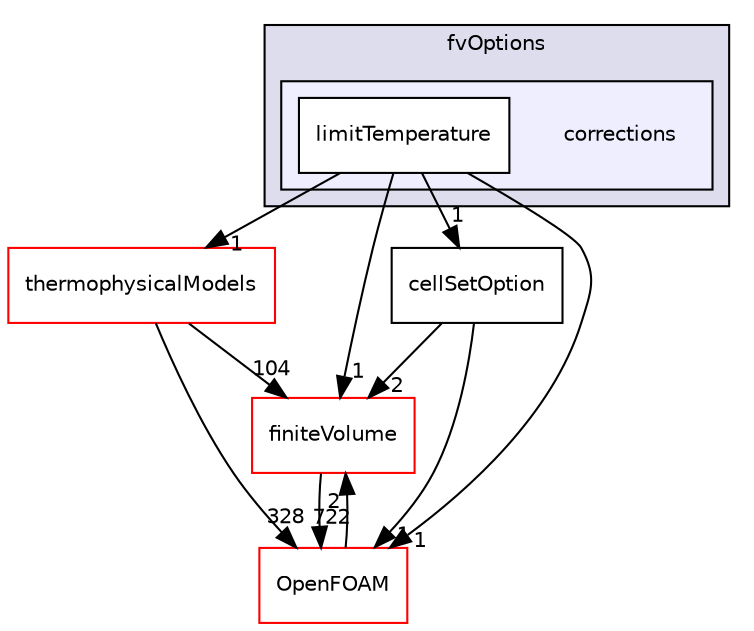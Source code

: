 digraph "src/fvOptions/corrections" {
  bgcolor=transparent;
  compound=true
  node [ fontsize="10", fontname="Helvetica"];
  edge [ labelfontsize="10", labelfontname="Helvetica"];
  subgraph clusterdir_3feeed9f14097927738cfbd9bcefd859 {
    graph [ bgcolor="#ddddee", pencolor="black", label="fvOptions" fontname="Helvetica", fontsize="10", URL="dir_3feeed9f14097927738cfbd9bcefd859.html"]
  subgraph clusterdir_fecc9552e18d5acb5c117f78891760ae {
    graph [ bgcolor="#eeeeff", pencolor="black", label="" URL="dir_fecc9552e18d5acb5c117f78891760ae.html"];
    dir_fecc9552e18d5acb5c117f78891760ae [shape=plaintext label="corrections"];
    dir_e67fd4474c585f77701482a28bd782b3 [shape=box label="limitTemperature" color="black" fillcolor="white" style="filled" URL="dir_e67fd4474c585f77701482a28bd782b3.html"];
  }
  }
  dir_9bd15774b555cf7259a6fa18f99fe99b [shape=box label="finiteVolume" color="red" URL="dir_9bd15774b555cf7259a6fa18f99fe99b.html"];
  dir_2778d089ec5c4f66810b11f753867003 [shape=box label="thermophysicalModels" color="red" URL="dir_2778d089ec5c4f66810b11f753867003.html"];
  dir_c5473ff19b20e6ec4dfe5c310b3778a8 [shape=box label="OpenFOAM" color="red" URL="dir_c5473ff19b20e6ec4dfe5c310b3778a8.html"];
  dir_3985ce20ae33982f8c583731dc480b49 [shape=box label="cellSetOption" URL="dir_3985ce20ae33982f8c583731dc480b49.html"];
  dir_9bd15774b555cf7259a6fa18f99fe99b->dir_c5473ff19b20e6ec4dfe5c310b3778a8 [headlabel="722", labeldistance=1.5 headhref="dir_000881_001873.html"];
  dir_e67fd4474c585f77701482a28bd782b3->dir_9bd15774b555cf7259a6fa18f99fe99b [headlabel="1", labeldistance=1.5 headhref="dir_001300_000881.html"];
  dir_e67fd4474c585f77701482a28bd782b3->dir_2778d089ec5c4f66810b11f753867003 [headlabel="1", labeldistance=1.5 headhref="dir_001300_001214.html"];
  dir_e67fd4474c585f77701482a28bd782b3->dir_c5473ff19b20e6ec4dfe5c310b3778a8 [headlabel="1", labeldistance=1.5 headhref="dir_001300_001873.html"];
  dir_e67fd4474c585f77701482a28bd782b3->dir_3985ce20ae33982f8c583731dc480b49 [headlabel="1", labeldistance=1.5 headhref="dir_001300_001293.html"];
  dir_2778d089ec5c4f66810b11f753867003->dir_9bd15774b555cf7259a6fa18f99fe99b [headlabel="104", labeldistance=1.5 headhref="dir_001214_000881.html"];
  dir_2778d089ec5c4f66810b11f753867003->dir_c5473ff19b20e6ec4dfe5c310b3778a8 [headlabel="328", labeldistance=1.5 headhref="dir_001214_001873.html"];
  dir_c5473ff19b20e6ec4dfe5c310b3778a8->dir_9bd15774b555cf7259a6fa18f99fe99b [headlabel="2", labeldistance=1.5 headhref="dir_001873_000881.html"];
  dir_3985ce20ae33982f8c583731dc480b49->dir_9bd15774b555cf7259a6fa18f99fe99b [headlabel="2", labeldistance=1.5 headhref="dir_001293_000881.html"];
  dir_3985ce20ae33982f8c583731dc480b49->dir_c5473ff19b20e6ec4dfe5c310b3778a8 [headlabel="1", labeldistance=1.5 headhref="dir_001293_001873.html"];
}
